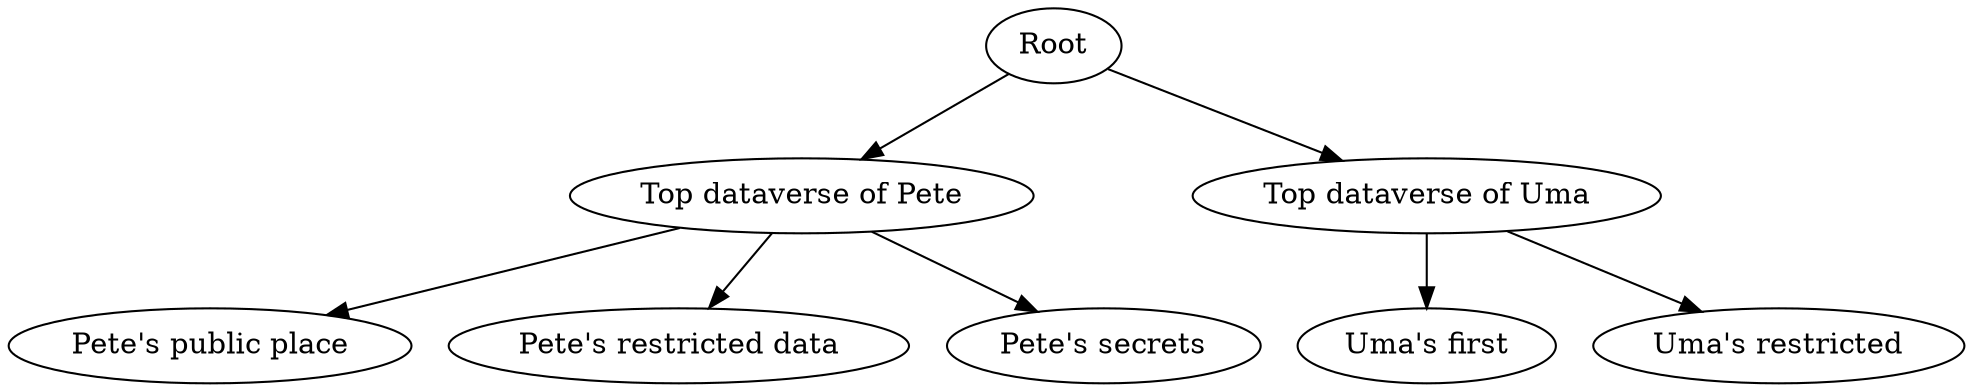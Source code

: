 digraph {
d1[label="Root"]
d2[label="Top dataverse of Pete"]
d3[label="Pete's public place"]
d4[label="Pete's restricted data"]
d5[label="Pete's secrets"]
d6[label="Top dataverse of Uma"]
d7[label="Uma's first"]
d8[label="Uma's restricted"]

d1 -> d2
d2 -> d3
d2 -> d4
d2 -> d5
d1 -> d6
d6 -> d7
d6 -> d8

}
